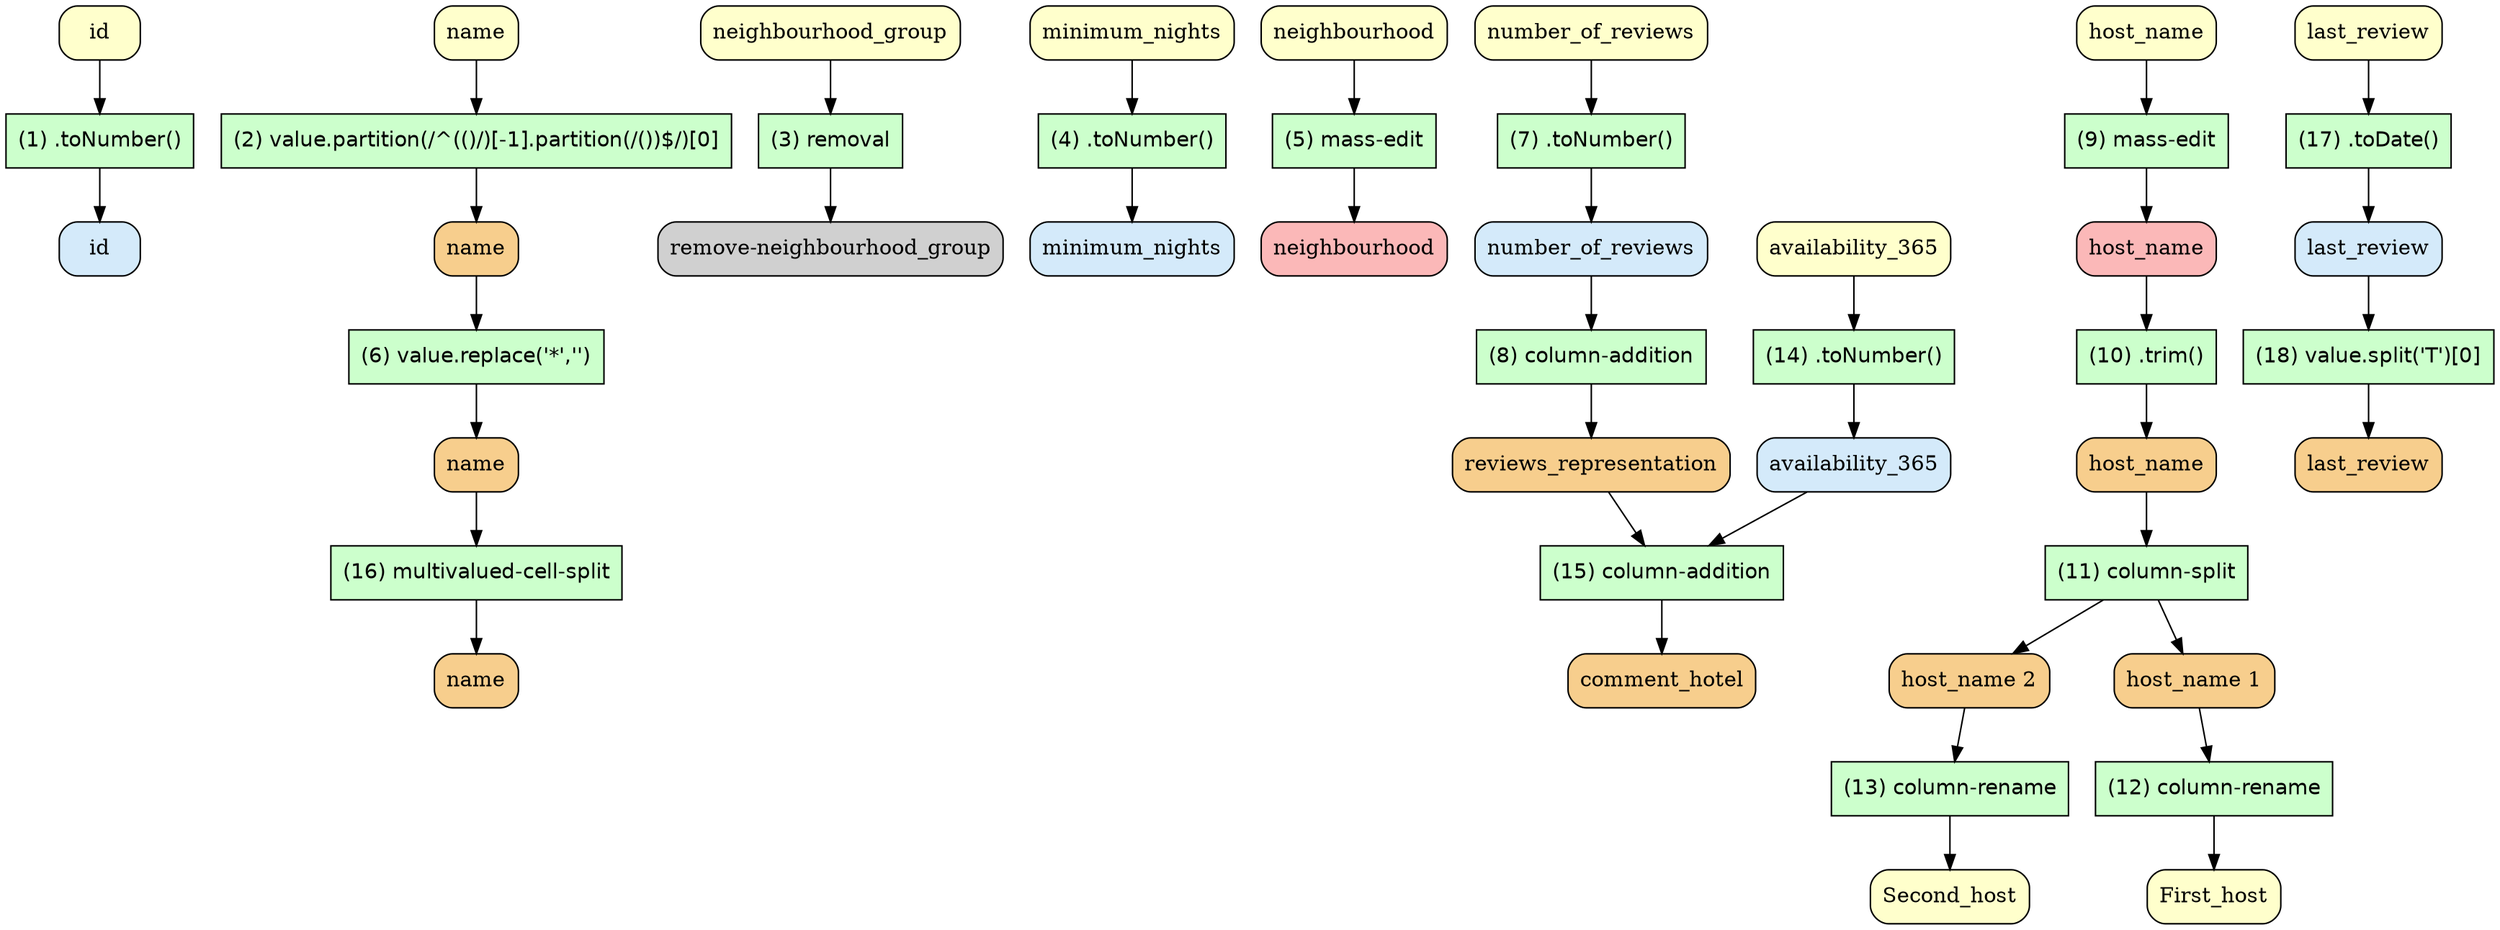 digraph ORMA {
	node [fillcolor="#FFFFCC" shape=box style="rounded,filled"]
	"id.v0" [label=id]
	"id.v1" [label=id]
	"name.v0" [label=name]
	"name.v1" [label=name]
	"neighbourhood_group.v0" [label=neighbourhood_group]
	"remove-neighbourhood_group.v0" [label="remove-neighbourhood_group"]
	"minimum_nights.v0" [label=minimum_nights]
	"minimum_nights.v1" [label=minimum_nights]
	"neighbourhood.v0" [label=neighbourhood]
	"neighbourhood.v1" [label=neighbourhood]
	"name.v1" [label=name]
	"name.v2" [label=name]
	"number_of_reviews.v0" [label=number_of_reviews]
	"number_of_reviews.v1" [label=number_of_reviews]
	"number_of_reviews.v1" [label=number_of_reviews]
	"reviews_representation.v0" [label=reviews_representation]
	"host_name.v0" [label=host_name]
	"host_name.v1" [label=host_name]
	"host_name.v1" [label=host_name]
	"host_name.v2" [label=host_name]
	"host_name.v2" [label=host_name]
	"host_name 2.v0" [label="host_name 2"]
	"host_name 1.v0" [label="host_name 1"]
	"host_name 1.v0" [label="host_name 1"]
	"First_host.v0" [label=First_host]
	"host_name 2.v0" [label="host_name 2"]
	"Second_host.v0" [label=Second_host]
	"availability_365.v0" [label=availability_365]
	"availability_365.v1" [label=availability_365]
	"availability_365.v1" [label=availability_365]
	"reviews_representation.v0" [label=reviews_representation]
	"comment_hotel.v0" [label=comment_hotel]
	"name.v2" [label=name]
	"name.v3" [label=name]
	"last_review.v0" [label=last_review]
	"last_review.v1" [label=last_review]
	"last_review.v1" [label=last_review]
	"last_review.v2" [label=last_review]
	node [fillcolor="#CCFFCC" fontname=Helvetica peripheries=1 shape=box style=filled]
	"(1) .toNumber()"
	node [fillcolor="#CCFFCC" fontname=Helvetica peripheries=1 shape=box style=filled]
	"(2) value.partition(/^(\()/)[-1].partition(/(\))$/)[0]"
	node [fillcolor="#CCFFCC" fontname=Helvetica peripheries=1 shape=box style=filled]
	"(3) removal"
	node [fillcolor="#CCFFCC" fontname=Helvetica peripheries=1 shape=box style=filled]
	"(4) .toNumber()"
	node [fillcolor="#CCFFCC" fontname=Helvetica peripheries=1 shape=box style=filled]
	"(5) mass-edit"
	node [fillcolor="#CCFFCC" fontname=Helvetica peripheries=1 shape=box style=filled]
	"(6) value.replace('*','')"
	node [fillcolor="#CCFFCC" fontname=Helvetica peripheries=1 shape=box style=filled]
	"(7) .toNumber()"
	node [fillcolor="#CCFFCC" fontname=Helvetica peripheries=1 shape=box style=filled]
	"(8) column-addition"
	node [fillcolor="#CCFFCC" fontname=Helvetica peripheries=1 shape=box style=filled]
	"(9) mass-edit"
	node [fillcolor="#CCFFCC" fontname=Helvetica peripheries=1 shape=box style=filled]
	"(10) .trim()"
	node [fillcolor="#CCFFCC" fontname=Helvetica peripheries=1 shape=box style=filled]
	"(11) column-split"
	node [fillcolor="#CCFFCC" fontname=Helvetica peripheries=1 shape=box style=filled]
	"(12) column-rename"
	node [fillcolor="#CCFFCC" fontname=Helvetica peripheries=1 shape=box style=filled]
	"(13) column-rename"
	node [fillcolor="#CCFFCC" fontname=Helvetica peripheries=1 shape=box style=filled]
	"(14) .toNumber()"
	node [fillcolor="#CCFFCC" fontname=Helvetica peripheries=1 shape=box style=filled]
	"(15) column-addition"
	node [fillcolor="#CCFFCC" fontname=Helvetica peripheries=1 shape=box style=filled]
	"(16) multivalued-cell-split"
	node [fillcolor="#CCFFCC" fontname=Helvetica peripheries=1 shape=box style=filled]
	"(17) .toDate()"
	node [fillcolor="#CCFFCC" fontname=Helvetica peripheries=1 shape=box style=filled]
	"(18) value.split('T')[0]"
	"id.v0" [label=id fillcolor="#FFFFCC"]
	"id.v1" [label=id fillcolor="#d4eafa"]
	"name.v0" [label=name fillcolor="#FFFFCC"]
	"name.v1" [label=name fillcolor="#f7ce8d"]
	"neighbourhood_group.v0" [label=neighbourhood_group fillcolor="#FFFFCC"]
	"remove-neighbourhood_group.v0" [label="remove-neighbourhood_group" fillcolor="#D0D0D0"]
	"minimum_nights.v0" [label=minimum_nights fillcolor="#FFFFCC"]
	"minimum_nights.v1" [label=minimum_nights fillcolor="#d4eafa"]
	"neighbourhood.v0" [label=neighbourhood fillcolor="#FFFFCC"]
	"neighbourhood.v1" [label=neighbourhood fillcolor="#fbb8b8"]
	"name.v1" [label=name fillcolor="#f7ce8d"]
	"name.v2" [label=name fillcolor="#f7ce8d"]
	"number_of_reviews.v0" [label=number_of_reviews fillcolor="#FFFFCC"]
	"number_of_reviews.v1" [label=number_of_reviews fillcolor="#d4eafa"]
	"number_of_reviews.v1" [label=number_of_reviews fillcolor="#d4eafa"]
	"reviews_representation.v0" [label=reviews_representation fillcolor="#f7ce8d"]
	"host_name.v0" [label=host_name fillcolor="#FFFFCC"]
	"host_name.v1" [label=host_name fillcolor="#fbb8b8"]
	"host_name.v1" [label=host_name fillcolor="#fbb8b8"]
	"host_name.v2" [label=host_name fillcolor="#f7ce8d"]
	"host_name.v2" [label=host_name fillcolor="#f7ce8d"]
	"host_name 2.v0" [label="host_name 2" fillcolor="#f7ce8d"]
	"host_name 1.v0" [label="host_name 1" fillcolor="#f7ce8d"]
	"host_name 1.v0" [label="host_name 1" fillcolor="#f7ce8d"]
	"First_host.v0" [label=First_host fillcolor="#FFFFCC"]
	"host_name 2.v0" [label="host_name 2" fillcolor="#f7ce8d"]
	"Second_host.v0" [label=Second_host fillcolor="#FFFFCC"]
	"availability_365.v0" [label=availability_365 fillcolor="#FFFFCC"]
	"availability_365.v1" [label=availability_365 fillcolor="#d4eafa"]
	"availability_365.v1" [label=availability_365 fillcolor="#d4eafa"]
	"reviews_representation.v0" [label=reviews_representation fillcolor="#f7ce8d"]
	"comment_hotel.v0" [label=comment_hotel fillcolor="#f7ce8d"]
	"name.v2" [label=name fillcolor="#f7ce8d"]
	"name.v3" [label=name fillcolor="#f7ce8d"]
	"last_review.v0" [label=last_review fillcolor="#FFFFCC"]
	"last_review.v1" [label=last_review fillcolor="#d4eafa"]
	"last_review.v1" [label=last_review fillcolor="#d4eafa"]
	"last_review.v2" [label=last_review fillcolor="#f7ce8d"]
	"id.v0" -> "(1) .toNumber()"
	"(1) .toNumber()" -> "id.v1"
	"name.v0" -> "(2) value.partition(/^(\()/)[-1].partition(/(\))$/)[0]"
	"(2) value.partition(/^(\()/)[-1].partition(/(\))$/)[0]" -> "name.v1"
	"neighbourhood_group.v0" -> "(3) removal"
	"(3) removal" -> "remove-neighbourhood_group.v0"
	"minimum_nights.v0" -> "(4) .toNumber()"
	"(4) .toNumber()" -> "minimum_nights.v1"
	"neighbourhood.v0" -> "(5) mass-edit"
	"(5) mass-edit" -> "neighbourhood.v1"
	"name.v1" -> "(6) value.replace('*','')"
	"(6) value.replace('*','')" -> "name.v2"
	"number_of_reviews.v0" -> "(7) .toNumber()"
	"(7) .toNumber()" -> "number_of_reviews.v1"
	"number_of_reviews.v1" -> "(8) column-addition"
	"(8) column-addition" -> "reviews_representation.v0"
	"host_name.v0" -> "(9) mass-edit"
	"(9) mass-edit" -> "host_name.v1"
	"host_name.v1" -> "(10) .trim()"
	"(10) .trim()" -> "host_name.v2"
	"host_name.v2" -> "(11) column-split"
	"(11) column-split" -> "host_name 2.v0"
	"(11) column-split" -> "host_name 1.v0"
	"host_name 1.v0" -> "(12) column-rename"
	"(12) column-rename" -> "First_host.v0"
	"host_name 2.v0" -> "(13) column-rename"
	"(13) column-rename" -> "Second_host.v0"
	"availability_365.v0" -> "(14) .toNumber()"
	"(14) .toNumber()" -> "availability_365.v1"
	"availability_365.v1" -> "(15) column-addition"
	"reviews_representation.v0" -> "(15) column-addition"
	"(15) column-addition" -> "comment_hotel.v0"
	"name.v2" -> "(16) multivalued-cell-split"
	"(16) multivalued-cell-split" -> "name.v3"
	"last_review.v0" -> "(17) .toDate()"
	"(17) .toDate()" -> "last_review.v1"
	"last_review.v1" -> "(18) value.split('T')[0]"
	"(18) value.split('T')[0]" -> "last_review.v2"
}
